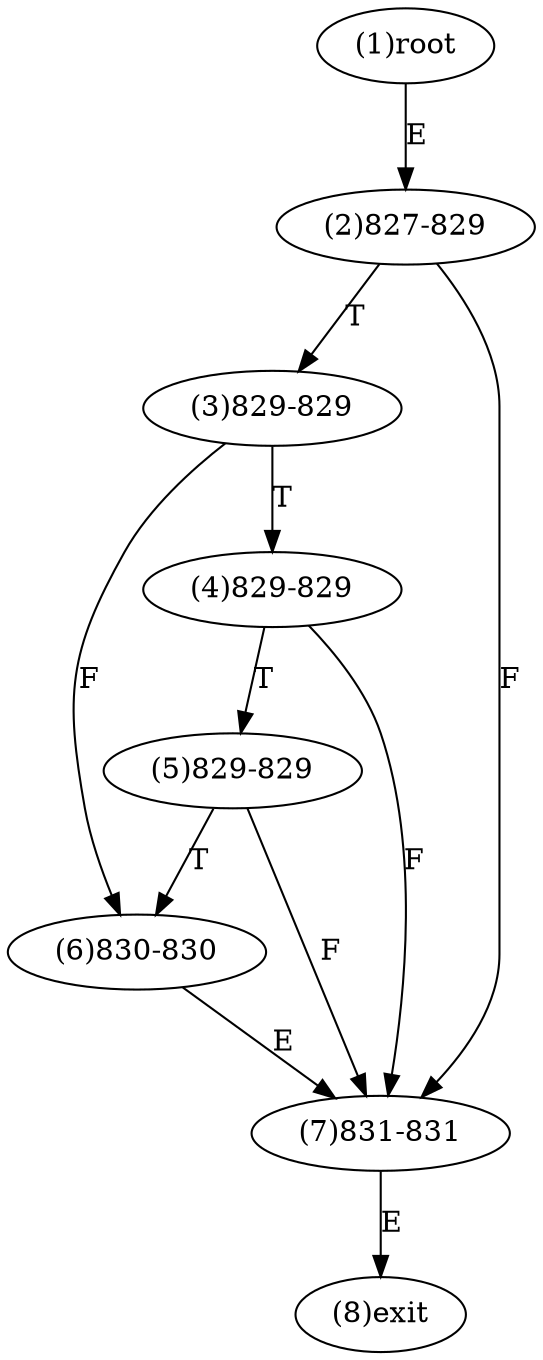 digraph "" { 
1[ label="(1)root"];
2[ label="(2)827-829"];
3[ label="(3)829-829"];
4[ label="(4)829-829"];
5[ label="(5)829-829"];
6[ label="(6)830-830"];
7[ label="(7)831-831"];
8[ label="(8)exit"];
1->2[ label="E"];
2->7[ label="F"];
2->3[ label="T"];
3->6[ label="F"];
3->4[ label="T"];
4->7[ label="F"];
4->5[ label="T"];
5->7[ label="F"];
5->6[ label="T"];
6->7[ label="E"];
7->8[ label="E"];
}